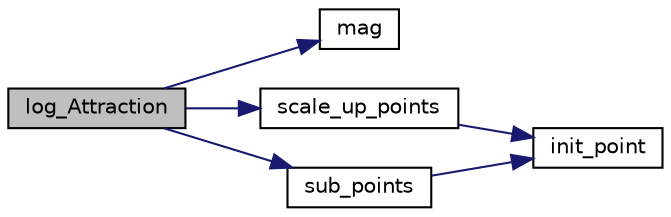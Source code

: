 digraph "log_Attraction"
{
 // LATEX_PDF_SIZE
  edge [fontname="Helvetica",fontsize="10",labelfontname="Helvetica",labelfontsize="10"];
  node [fontname="Helvetica",fontsize="10",shape=record];
  rankdir="LR";
  Node1 [label="log_Attraction",height=0.2,width=0.4,color="black", fillcolor="grey75", style="filled", fontcolor="black",tooltip=" "];
  Node1 -> Node2 [color="midnightblue",fontsize="10",style="solid",fontname="Helvetica"];
  Node2 [label="mag",height=0.2,width=0.4,color="black", fillcolor="white", style="filled",URL="$con_steer_8c.html#ad0b65ba34175af6ad9474077de4e1c99",tooltip=" "];
  Node1 -> Node3 [color="midnightblue",fontsize="10",style="solid",fontname="Helvetica"];
  Node3 [label="scale_up_points",height=0.2,width=0.4,color="black", fillcolor="white", style="filled",URL="$con_steer_8c.html#aac83203636d12532da0bf5e5892d0f5b",tooltip=" "];
  Node3 -> Node4 [color="midnightblue",fontsize="10",style="solid",fontname="Helvetica"];
  Node4 [label="init_point",height=0.2,width=0.4,color="black", fillcolor="white", style="filled",URL="$con_steer_8c.html#aa2a37b6501d6e8496019e814f31fe4c0",tooltip=" "];
  Node1 -> Node5 [color="midnightblue",fontsize="10",style="solid",fontname="Helvetica"];
  Node5 [label="sub_points",height=0.2,width=0.4,color="black", fillcolor="white", style="filled",URL="$con_steer_8c.html#a09acf1f60a0bc6035261f810602c46c2",tooltip=" "];
  Node5 -> Node4 [color="midnightblue",fontsize="10",style="solid",fontname="Helvetica"];
}
